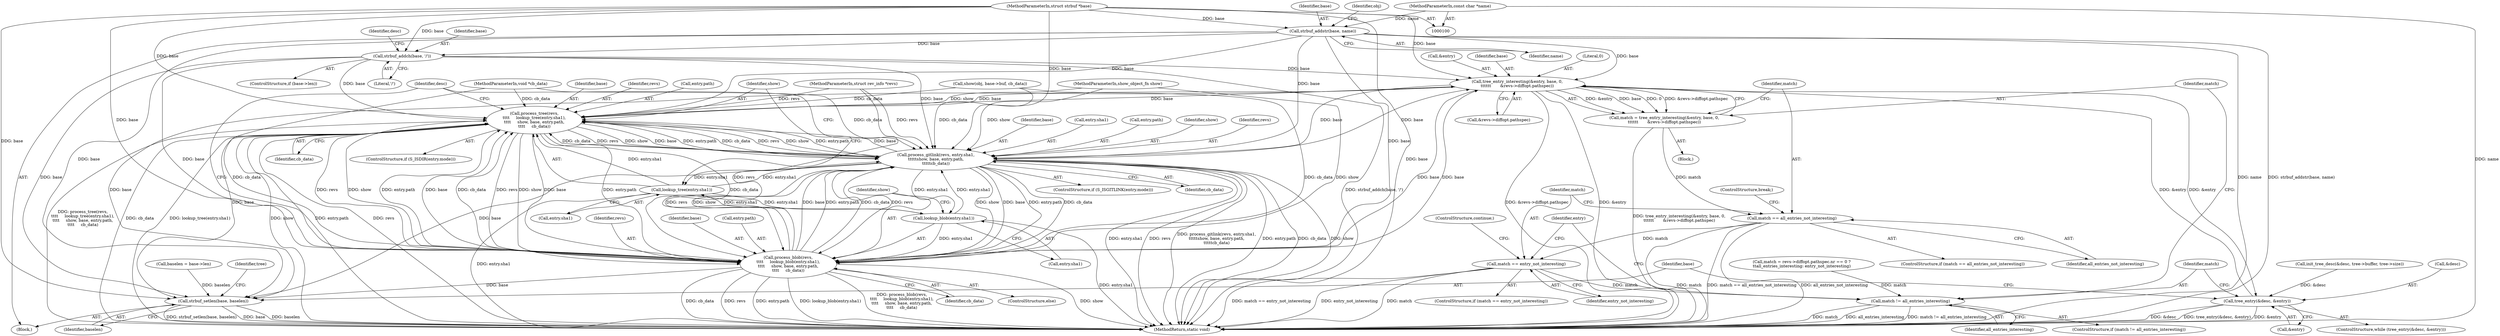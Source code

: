 digraph "0_git_de1e67d0703894cb6ea782e36abb63976ab07e60_4@pointer" {
"1000184" [label="(Call,strbuf_addstr(base, name))"];
"1000104" [label="(MethodParameterIn,struct strbuf *base)"];
"1000105" [label="(MethodParameterIn,const char *name)"];
"1000197" [label="(Call,strbuf_addch(base, '/'))"];
"1000223" [label="(Call,tree_entry_interesting(&entry, base, 0,\n\t\t\t\t\t\t       &revs->diffopt.pathspec))"];
"1000210" [label="(Call,tree_entry(&desc, &entry))"];
"1000221" [label="(Call,match = tree_entry_interesting(&entry, base, 0,\n\t\t\t\t\t\t       &revs->diffopt.pathspec))"];
"1000235" [label="(Call,match == all_entries_not_interesting)"];
"1000240" [label="(Call,match == entry_not_interesting)"];
"1000217" [label="(Call,match != all_entries_interesting)"];
"1000249" [label="(Call,process_tree(revs,\n\t\t\t\t     lookup_tree(entry.sha1),\n\t\t\t\t     show, base, entry.path,\n\t\t\t\t     cb_data))"];
"1000267" [label="(Call,process_gitlink(revs, entry.sha1,\n\t\t\t\t\tshow, base, entry.path,\n\t\t\t\t\tcb_data))"];
"1000251" [label="(Call,lookup_tree(entry.sha1))"];
"1000281" [label="(Call,lookup_blob(entry.sha1))"];
"1000279" [label="(Call,process_blob(revs,\n\t\t\t\t     lookup_blob(entry.sha1),\n\t\t\t\t     show, base, entry.path,\n\t\t\t\t     cb_data))"];
"1000291" [label="(Call,strbuf_setlen(base, baselen))"];
"1000106" [label="(MethodParameterIn,void *cb_data)"];
"1000197" [label="(Call,strbuf_addch(base, '/'))"];
"1000281" [label="(Call,lookup_blob(entry.sha1))"];
"1000260" [label="(Identifier,cb_data)"];
"1000241" [label="(Identifier,match)"];
"1000243" [label="(ControlStructure,continue;)"];
"1000292" [label="(Identifier,base)"];
"1000219" [label="(Identifier,all_entries_interesting)"];
"1000273" [label="(Identifier,base)"];
"1000242" [label="(Identifier,entry_not_interesting)"];
"1000269" [label="(Call,entry.sha1)"];
"1000223" [label="(Call,tree_entry_interesting(&entry, base, 0,\n\t\t\t\t\t\t       &revs->diffopt.pathspec))"];
"1000280" [label="(Identifier,revs)"];
"1000237" [label="(Identifier,all_entries_not_interesting)"];
"1000296" [label="(MethodReturn,static void)"];
"1000235" [label="(Call,match == all_entries_not_interesting)"];
"1000251" [label="(Call,lookup_tree(entry.sha1))"];
"1000290" [label="(Identifier,cb_data)"];
"1000227" [label="(Literal,0)"];
"1000200" [label="(Call,init_tree_desc(&desc, tree->buffer, tree->size))"];
"1000222" [label="(Identifier,match)"];
"1000274" [label="(Call,entry.path)"];
"1000218" [label="(Identifier,match)"];
"1000101" [label="(MethodParameterIn,struct rev_info *revs)"];
"1000256" [label="(Identifier,base)"];
"1000118" [label="(Call,match = revs->diffopt.pathspec.nr == 0 ?\n\t\tall_entries_interesting: entry_not_interesting)"];
"1000293" [label="(Identifier,baselen)"];
"1000187" [label="(Call,show(obj, base->buf, cb_data))"];
"1000213" [label="(Call,&entry)"];
"1000107" [label="(Block,)"];
"1000249" [label="(Call,process_tree(revs,\n\t\t\t\t     lookup_tree(entry.sha1),\n\t\t\t\t     show, base, entry.path,\n\t\t\t\t     cb_data))"];
"1000252" [label="(Call,entry.sha1)"];
"1000262" [label="(ControlStructure,if (S_ISGITLINK(entry.mode)))"];
"1000286" [label="(Identifier,base)"];
"1000279" [label="(Call,process_blob(revs,\n\t\t\t\t     lookup_blob(entry.sha1),\n\t\t\t\t     show, base, entry.path,\n\t\t\t\t     cb_data))"];
"1000198" [label="(Identifier,base)"];
"1000133" [label="(Call,baselen = base->len)"];
"1000224" [label="(Call,&entry)"];
"1000221" [label="(Call,match = tree_entry_interesting(&entry, base, 0,\n\t\t\t\t\t\t       &revs->diffopt.pathspec))"];
"1000209" [label="(ControlStructure,while (tree_entry(&desc, &entry)))"];
"1000186" [label="(Identifier,name)"];
"1000103" [label="(MethodParameterIn,show_object_fn show)"];
"1000226" [label="(Identifier,base)"];
"1000193" [label="(ControlStructure,if (base->len))"];
"1000210" [label="(Call,tree_entry(&desc, &entry))"];
"1000287" [label="(Call,entry.path)"];
"1000244" [label="(ControlStructure,if (S_ISDIR(entry.mode)))"];
"1000278" [label="(ControlStructure,else)"];
"1000199" [label="(Literal,'/')"];
"1000267" [label="(Call,process_gitlink(revs, entry.sha1,\n\t\t\t\t\tshow, base, entry.path,\n\t\t\t\t\tcb_data))"];
"1000236" [label="(Identifier,match)"];
"1000212" [label="(Identifier,desc)"];
"1000240" [label="(Call,match == entry_not_interesting)"];
"1000202" [label="(Identifier,desc)"];
"1000217" [label="(Call,match != all_entries_interesting)"];
"1000295" [label="(Identifier,tree)"];
"1000185" [label="(Identifier,base)"];
"1000188" [label="(Identifier,obj)"];
"1000105" [label="(MethodParameterIn,const char *name)"];
"1000220" [label="(Block,)"];
"1000104" [label="(MethodParameterIn,struct strbuf *base)"];
"1000216" [label="(ControlStructure,if (match != all_entries_interesting))"];
"1000282" [label="(Call,entry.sha1)"];
"1000228" [label="(Call,&revs->diffopt.pathspec)"];
"1000285" [label="(Identifier,show)"];
"1000247" [label="(Identifier,entry)"];
"1000184" [label="(Call,strbuf_addstr(base, name))"];
"1000291" [label="(Call,strbuf_setlen(base, baselen))"];
"1000234" [label="(ControlStructure,if (match == all_entries_not_interesting))"];
"1000238" [label="(ControlStructure,break;)"];
"1000255" [label="(Identifier,show)"];
"1000250" [label="(Identifier,revs)"];
"1000277" [label="(Identifier,cb_data)"];
"1000272" [label="(Identifier,show)"];
"1000257" [label="(Call,entry.path)"];
"1000211" [label="(Call,&desc)"];
"1000268" [label="(Identifier,revs)"];
"1000239" [label="(ControlStructure,if (match == entry_not_interesting))"];
"1000184" -> "1000107"  [label="AST: "];
"1000184" -> "1000186"  [label="CFG: "];
"1000185" -> "1000184"  [label="AST: "];
"1000186" -> "1000184"  [label="AST: "];
"1000188" -> "1000184"  [label="CFG: "];
"1000184" -> "1000296"  [label="DDG: name"];
"1000184" -> "1000296"  [label="DDG: strbuf_addstr(base, name)"];
"1000104" -> "1000184"  [label="DDG: base"];
"1000105" -> "1000184"  [label="DDG: name"];
"1000184" -> "1000197"  [label="DDG: base"];
"1000184" -> "1000223"  [label="DDG: base"];
"1000184" -> "1000249"  [label="DDG: base"];
"1000184" -> "1000267"  [label="DDG: base"];
"1000184" -> "1000279"  [label="DDG: base"];
"1000184" -> "1000291"  [label="DDG: base"];
"1000104" -> "1000100"  [label="AST: "];
"1000104" -> "1000296"  [label="DDG: base"];
"1000104" -> "1000197"  [label="DDG: base"];
"1000104" -> "1000223"  [label="DDG: base"];
"1000104" -> "1000249"  [label="DDG: base"];
"1000104" -> "1000267"  [label="DDG: base"];
"1000104" -> "1000279"  [label="DDG: base"];
"1000104" -> "1000291"  [label="DDG: base"];
"1000105" -> "1000100"  [label="AST: "];
"1000105" -> "1000296"  [label="DDG: name"];
"1000197" -> "1000193"  [label="AST: "];
"1000197" -> "1000199"  [label="CFG: "];
"1000198" -> "1000197"  [label="AST: "];
"1000199" -> "1000197"  [label="AST: "];
"1000202" -> "1000197"  [label="CFG: "];
"1000197" -> "1000296"  [label="DDG: strbuf_addch(base, '/')"];
"1000197" -> "1000223"  [label="DDG: base"];
"1000197" -> "1000249"  [label="DDG: base"];
"1000197" -> "1000267"  [label="DDG: base"];
"1000197" -> "1000279"  [label="DDG: base"];
"1000197" -> "1000291"  [label="DDG: base"];
"1000223" -> "1000221"  [label="AST: "];
"1000223" -> "1000228"  [label="CFG: "];
"1000224" -> "1000223"  [label="AST: "];
"1000226" -> "1000223"  [label="AST: "];
"1000227" -> "1000223"  [label="AST: "];
"1000228" -> "1000223"  [label="AST: "];
"1000221" -> "1000223"  [label="CFG: "];
"1000223" -> "1000296"  [label="DDG: &revs->diffopt.pathspec"];
"1000223" -> "1000296"  [label="DDG: &entry"];
"1000223" -> "1000210"  [label="DDG: &entry"];
"1000223" -> "1000221"  [label="DDG: &entry"];
"1000223" -> "1000221"  [label="DDG: base"];
"1000223" -> "1000221"  [label="DDG: 0"];
"1000223" -> "1000221"  [label="DDG: &revs->diffopt.pathspec"];
"1000210" -> "1000223"  [label="DDG: &entry"];
"1000279" -> "1000223"  [label="DDG: base"];
"1000267" -> "1000223"  [label="DDG: base"];
"1000249" -> "1000223"  [label="DDG: base"];
"1000223" -> "1000249"  [label="DDG: base"];
"1000223" -> "1000267"  [label="DDG: base"];
"1000223" -> "1000279"  [label="DDG: base"];
"1000223" -> "1000291"  [label="DDG: base"];
"1000210" -> "1000209"  [label="AST: "];
"1000210" -> "1000213"  [label="CFG: "];
"1000211" -> "1000210"  [label="AST: "];
"1000213" -> "1000210"  [label="AST: "];
"1000218" -> "1000210"  [label="CFG: "];
"1000292" -> "1000210"  [label="CFG: "];
"1000210" -> "1000296"  [label="DDG: tree_entry(&desc, &entry)"];
"1000210" -> "1000296"  [label="DDG: &entry"];
"1000210" -> "1000296"  [label="DDG: &desc"];
"1000200" -> "1000210"  [label="DDG: &desc"];
"1000221" -> "1000220"  [label="AST: "];
"1000222" -> "1000221"  [label="AST: "];
"1000236" -> "1000221"  [label="CFG: "];
"1000221" -> "1000296"  [label="DDG: tree_entry_interesting(&entry, base, 0,\n\t\t\t\t\t\t       &revs->diffopt.pathspec)"];
"1000221" -> "1000235"  [label="DDG: match"];
"1000235" -> "1000234"  [label="AST: "];
"1000235" -> "1000237"  [label="CFG: "];
"1000236" -> "1000235"  [label="AST: "];
"1000237" -> "1000235"  [label="AST: "];
"1000238" -> "1000235"  [label="CFG: "];
"1000241" -> "1000235"  [label="CFG: "];
"1000235" -> "1000296"  [label="DDG: all_entries_not_interesting"];
"1000235" -> "1000296"  [label="DDG: match"];
"1000235" -> "1000296"  [label="DDG: match == all_entries_not_interesting"];
"1000235" -> "1000240"  [label="DDG: match"];
"1000240" -> "1000239"  [label="AST: "];
"1000240" -> "1000242"  [label="CFG: "];
"1000241" -> "1000240"  [label="AST: "];
"1000242" -> "1000240"  [label="AST: "];
"1000243" -> "1000240"  [label="CFG: "];
"1000247" -> "1000240"  [label="CFG: "];
"1000240" -> "1000296"  [label="DDG: match == entry_not_interesting"];
"1000240" -> "1000296"  [label="DDG: entry_not_interesting"];
"1000240" -> "1000296"  [label="DDG: match"];
"1000240" -> "1000217"  [label="DDG: match"];
"1000217" -> "1000216"  [label="AST: "];
"1000217" -> "1000219"  [label="CFG: "];
"1000218" -> "1000217"  [label="AST: "];
"1000219" -> "1000217"  [label="AST: "];
"1000222" -> "1000217"  [label="CFG: "];
"1000247" -> "1000217"  [label="CFG: "];
"1000217" -> "1000296"  [label="DDG: all_entries_interesting"];
"1000217" -> "1000296"  [label="DDG: match != all_entries_interesting"];
"1000217" -> "1000296"  [label="DDG: match"];
"1000118" -> "1000217"  [label="DDG: match"];
"1000249" -> "1000244"  [label="AST: "];
"1000249" -> "1000260"  [label="CFG: "];
"1000250" -> "1000249"  [label="AST: "];
"1000251" -> "1000249"  [label="AST: "];
"1000255" -> "1000249"  [label="AST: "];
"1000256" -> "1000249"  [label="AST: "];
"1000257" -> "1000249"  [label="AST: "];
"1000260" -> "1000249"  [label="AST: "];
"1000212" -> "1000249"  [label="CFG: "];
"1000249" -> "1000296"  [label="DDG: cb_data"];
"1000249" -> "1000296"  [label="DDG: lookup_tree(entry.sha1)"];
"1000249" -> "1000296"  [label="DDG: show"];
"1000249" -> "1000296"  [label="DDG: entry.path"];
"1000249" -> "1000296"  [label="DDG: revs"];
"1000249" -> "1000296"  [label="DDG: process_tree(revs,\n\t\t\t\t     lookup_tree(entry.sha1),\n\t\t\t\t     show, base, entry.path,\n\t\t\t\t     cb_data)"];
"1000279" -> "1000249"  [label="DDG: revs"];
"1000279" -> "1000249"  [label="DDG: show"];
"1000279" -> "1000249"  [label="DDG: entry.path"];
"1000279" -> "1000249"  [label="DDG: base"];
"1000279" -> "1000249"  [label="DDG: cb_data"];
"1000267" -> "1000249"  [label="DDG: revs"];
"1000267" -> "1000249"  [label="DDG: show"];
"1000267" -> "1000249"  [label="DDG: entry.path"];
"1000267" -> "1000249"  [label="DDG: base"];
"1000267" -> "1000249"  [label="DDG: cb_data"];
"1000101" -> "1000249"  [label="DDG: revs"];
"1000103" -> "1000249"  [label="DDG: show"];
"1000251" -> "1000249"  [label="DDG: entry.sha1"];
"1000187" -> "1000249"  [label="DDG: cb_data"];
"1000106" -> "1000249"  [label="DDG: cb_data"];
"1000249" -> "1000267"  [label="DDG: revs"];
"1000249" -> "1000267"  [label="DDG: show"];
"1000249" -> "1000267"  [label="DDG: base"];
"1000249" -> "1000267"  [label="DDG: entry.path"];
"1000249" -> "1000267"  [label="DDG: cb_data"];
"1000249" -> "1000279"  [label="DDG: revs"];
"1000249" -> "1000279"  [label="DDG: show"];
"1000249" -> "1000279"  [label="DDG: base"];
"1000249" -> "1000279"  [label="DDG: entry.path"];
"1000249" -> "1000279"  [label="DDG: cb_data"];
"1000249" -> "1000291"  [label="DDG: base"];
"1000267" -> "1000262"  [label="AST: "];
"1000267" -> "1000277"  [label="CFG: "];
"1000268" -> "1000267"  [label="AST: "];
"1000269" -> "1000267"  [label="AST: "];
"1000272" -> "1000267"  [label="AST: "];
"1000273" -> "1000267"  [label="AST: "];
"1000274" -> "1000267"  [label="AST: "];
"1000277" -> "1000267"  [label="AST: "];
"1000212" -> "1000267"  [label="CFG: "];
"1000267" -> "1000296"  [label="DDG: entry.sha1"];
"1000267" -> "1000296"  [label="DDG: revs"];
"1000267" -> "1000296"  [label="DDG: process_gitlink(revs, entry.sha1,\n\t\t\t\t\tshow, base, entry.path,\n\t\t\t\t\tcb_data)"];
"1000267" -> "1000296"  [label="DDG: entry.path"];
"1000267" -> "1000296"  [label="DDG: cb_data"];
"1000267" -> "1000296"  [label="DDG: show"];
"1000267" -> "1000251"  [label="DDG: entry.sha1"];
"1000279" -> "1000267"  [label="DDG: revs"];
"1000279" -> "1000267"  [label="DDG: show"];
"1000279" -> "1000267"  [label="DDG: base"];
"1000279" -> "1000267"  [label="DDG: entry.path"];
"1000279" -> "1000267"  [label="DDG: cb_data"];
"1000101" -> "1000267"  [label="DDG: revs"];
"1000281" -> "1000267"  [label="DDG: entry.sha1"];
"1000251" -> "1000267"  [label="DDG: entry.sha1"];
"1000103" -> "1000267"  [label="DDG: show"];
"1000187" -> "1000267"  [label="DDG: cb_data"];
"1000106" -> "1000267"  [label="DDG: cb_data"];
"1000267" -> "1000279"  [label="DDG: revs"];
"1000267" -> "1000279"  [label="DDG: show"];
"1000267" -> "1000279"  [label="DDG: base"];
"1000267" -> "1000279"  [label="DDG: entry.path"];
"1000267" -> "1000279"  [label="DDG: cb_data"];
"1000267" -> "1000281"  [label="DDG: entry.sha1"];
"1000267" -> "1000291"  [label="DDG: base"];
"1000251" -> "1000252"  [label="CFG: "];
"1000252" -> "1000251"  [label="AST: "];
"1000255" -> "1000251"  [label="CFG: "];
"1000251" -> "1000296"  [label="DDG: entry.sha1"];
"1000281" -> "1000251"  [label="DDG: entry.sha1"];
"1000251" -> "1000281"  [label="DDG: entry.sha1"];
"1000281" -> "1000279"  [label="AST: "];
"1000281" -> "1000282"  [label="CFG: "];
"1000282" -> "1000281"  [label="AST: "];
"1000285" -> "1000281"  [label="CFG: "];
"1000281" -> "1000296"  [label="DDG: entry.sha1"];
"1000281" -> "1000279"  [label="DDG: entry.sha1"];
"1000279" -> "1000278"  [label="AST: "];
"1000279" -> "1000290"  [label="CFG: "];
"1000280" -> "1000279"  [label="AST: "];
"1000285" -> "1000279"  [label="AST: "];
"1000286" -> "1000279"  [label="AST: "];
"1000287" -> "1000279"  [label="AST: "];
"1000290" -> "1000279"  [label="AST: "];
"1000212" -> "1000279"  [label="CFG: "];
"1000279" -> "1000296"  [label="DDG: show"];
"1000279" -> "1000296"  [label="DDG: cb_data"];
"1000279" -> "1000296"  [label="DDG: revs"];
"1000279" -> "1000296"  [label="DDG: entry.path"];
"1000279" -> "1000296"  [label="DDG: lookup_blob(entry.sha1)"];
"1000279" -> "1000296"  [label="DDG: process_blob(revs,\n\t\t\t\t     lookup_blob(entry.sha1),\n\t\t\t\t     show, base, entry.path,\n\t\t\t\t     cb_data)"];
"1000101" -> "1000279"  [label="DDG: revs"];
"1000103" -> "1000279"  [label="DDG: show"];
"1000187" -> "1000279"  [label="DDG: cb_data"];
"1000106" -> "1000279"  [label="DDG: cb_data"];
"1000279" -> "1000291"  [label="DDG: base"];
"1000291" -> "1000107"  [label="AST: "];
"1000291" -> "1000293"  [label="CFG: "];
"1000292" -> "1000291"  [label="AST: "];
"1000293" -> "1000291"  [label="AST: "];
"1000295" -> "1000291"  [label="CFG: "];
"1000291" -> "1000296"  [label="DDG: strbuf_setlen(base, baselen)"];
"1000291" -> "1000296"  [label="DDG: base"];
"1000291" -> "1000296"  [label="DDG: baselen"];
"1000133" -> "1000291"  [label="DDG: baselen"];
}
